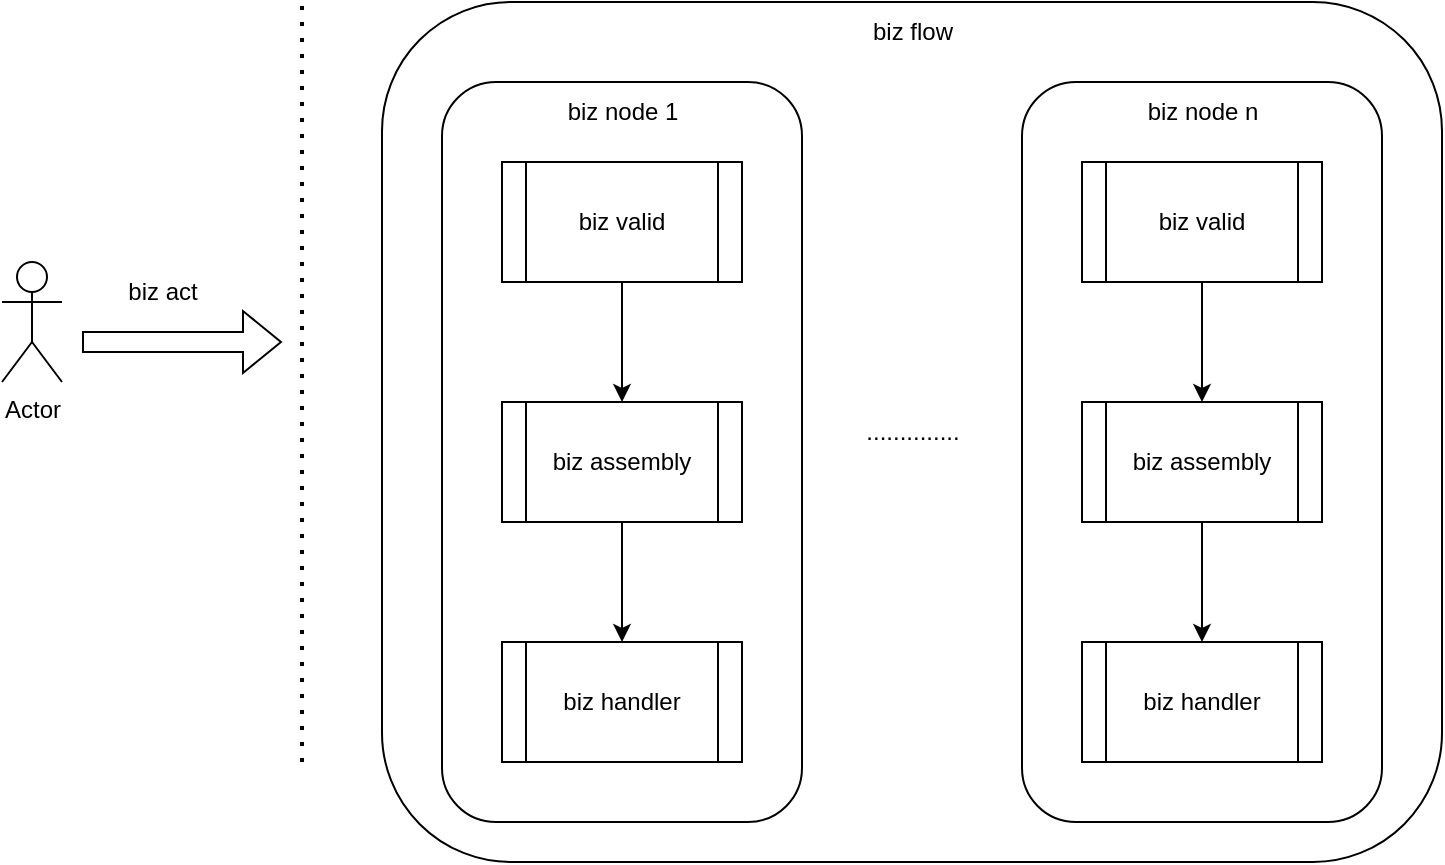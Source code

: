 <mxfile version="20.3.0" type="github">
  <diagram id="Xy2sPwQJUujVnnNuimXJ" name="第 1 页">
    <mxGraphModel dx="1845" dy="552" grid="1" gridSize="10" guides="1" tooltips="1" connect="1" arrows="1" fold="1" page="1" pageScale="1" pageWidth="827" pageHeight="1169" math="0" shadow="0">
      <root>
        <mxCell id="0" />
        <mxCell id="1" parent="0" />
        <mxCell id="zmoeTlc3mtS_28tVicmO-27" value="" style="rounded=1;whiteSpace=wrap;html=1;" vertex="1" parent="1">
          <mxGeometry x="160" y="160" width="530" height="430" as="geometry" />
        </mxCell>
        <mxCell id="zmoeTlc3mtS_28tVicmO-9" value="" style="rounded=1;whiteSpace=wrap;html=1;" vertex="1" parent="1">
          <mxGeometry x="190" y="200" width="180" height="370" as="geometry" />
        </mxCell>
        <mxCell id="zmoeTlc3mtS_28tVicmO-7" style="edgeStyle=orthogonalEdgeStyle;rounded=0;orthogonalLoop=1;jettySize=auto;html=1;exitX=0.5;exitY=1;exitDx=0;exitDy=0;" edge="1" parent="1" source="zmoeTlc3mtS_28tVicmO-2" target="zmoeTlc3mtS_28tVicmO-4">
          <mxGeometry relative="1" as="geometry" />
        </mxCell>
        <mxCell id="zmoeTlc3mtS_28tVicmO-2" value="biz valid" style="shape=process;whiteSpace=wrap;html=1;backgroundOutline=1;" vertex="1" parent="1">
          <mxGeometry x="220" y="240" width="120" height="60" as="geometry" />
        </mxCell>
        <mxCell id="zmoeTlc3mtS_28tVicmO-3" value="" style="endArrow=none;dashed=1;html=1;dashPattern=1 3;strokeWidth=2;rounded=0;" edge="1" parent="1">
          <mxGeometry width="50" height="50" relative="1" as="geometry">
            <mxPoint x="120" y="540" as="sourcePoint" />
            <mxPoint x="120" y="160" as="targetPoint" />
          </mxGeometry>
        </mxCell>
        <mxCell id="zmoeTlc3mtS_28tVicmO-8" style="edgeStyle=orthogonalEdgeStyle;rounded=0;orthogonalLoop=1;jettySize=auto;html=1;exitX=0.5;exitY=1;exitDx=0;exitDy=0;" edge="1" parent="1" source="zmoeTlc3mtS_28tVicmO-4" target="zmoeTlc3mtS_28tVicmO-5">
          <mxGeometry relative="1" as="geometry" />
        </mxCell>
        <mxCell id="zmoeTlc3mtS_28tVicmO-4" value="biz assembly" style="shape=process;whiteSpace=wrap;html=1;backgroundOutline=1;" vertex="1" parent="1">
          <mxGeometry x="220" y="360" width="120" height="60" as="geometry" />
        </mxCell>
        <mxCell id="zmoeTlc3mtS_28tVicmO-5" value="biz handler" style="shape=process;whiteSpace=wrap;html=1;backgroundOutline=1;" vertex="1" parent="1">
          <mxGeometry x="220" y="480" width="120" height="60" as="geometry" />
        </mxCell>
        <mxCell id="zmoeTlc3mtS_28tVicmO-10" value="biz node 1" style="text;html=1;align=center;verticalAlign=middle;resizable=0;points=[];autosize=1;strokeColor=none;fillColor=none;" vertex="1" parent="1">
          <mxGeometry x="240" y="200" width="80" height="30" as="geometry" />
        </mxCell>
        <mxCell id="zmoeTlc3mtS_28tVicmO-11" value="" style="rounded=1;whiteSpace=wrap;html=1;" vertex="1" parent="1">
          <mxGeometry x="480" y="200" width="180" height="370" as="geometry" />
        </mxCell>
        <mxCell id="zmoeTlc3mtS_28tVicmO-12" style="edgeStyle=orthogonalEdgeStyle;rounded=0;orthogonalLoop=1;jettySize=auto;html=1;exitX=0.5;exitY=1;exitDx=0;exitDy=0;" edge="1" parent="1" source="zmoeTlc3mtS_28tVicmO-13" target="zmoeTlc3mtS_28tVicmO-15">
          <mxGeometry relative="1" as="geometry" />
        </mxCell>
        <mxCell id="zmoeTlc3mtS_28tVicmO-13" value="biz valid" style="shape=process;whiteSpace=wrap;html=1;backgroundOutline=1;" vertex="1" parent="1">
          <mxGeometry x="510" y="240" width="120" height="60" as="geometry" />
        </mxCell>
        <mxCell id="zmoeTlc3mtS_28tVicmO-14" style="edgeStyle=orthogonalEdgeStyle;rounded=0;orthogonalLoop=1;jettySize=auto;html=1;exitX=0.5;exitY=1;exitDx=0;exitDy=0;" edge="1" parent="1" source="zmoeTlc3mtS_28tVicmO-15" target="zmoeTlc3mtS_28tVicmO-16">
          <mxGeometry relative="1" as="geometry" />
        </mxCell>
        <mxCell id="zmoeTlc3mtS_28tVicmO-15" value="biz assembly" style="shape=process;whiteSpace=wrap;html=1;backgroundOutline=1;" vertex="1" parent="1">
          <mxGeometry x="510" y="360" width="120" height="60" as="geometry" />
        </mxCell>
        <mxCell id="zmoeTlc3mtS_28tVicmO-16" value="biz handler" style="shape=process;whiteSpace=wrap;html=1;backgroundOutline=1;" vertex="1" parent="1">
          <mxGeometry x="510" y="480" width="120" height="60" as="geometry" />
        </mxCell>
        <mxCell id="zmoeTlc3mtS_28tVicmO-17" value="biz node n" style="text;html=1;align=center;verticalAlign=middle;resizable=0;points=[];autosize=1;strokeColor=none;fillColor=none;" vertex="1" parent="1">
          <mxGeometry x="530" y="200" width="80" height="30" as="geometry" />
        </mxCell>
        <mxCell id="zmoeTlc3mtS_28tVicmO-25" value=".............." style="text;html=1;align=center;verticalAlign=middle;resizable=0;points=[];autosize=1;strokeColor=none;fillColor=none;" vertex="1" parent="1">
          <mxGeometry x="390" y="360" width="70" height="30" as="geometry" />
        </mxCell>
        <mxCell id="zmoeTlc3mtS_28tVicmO-28" value="biz flow" style="text;html=1;align=center;verticalAlign=middle;resizable=0;points=[];autosize=1;strokeColor=none;fillColor=none;" vertex="1" parent="1">
          <mxGeometry x="395" y="160" width="60" height="30" as="geometry" />
        </mxCell>
        <mxCell id="zmoeTlc3mtS_28tVicmO-29" value="Actor" style="shape=umlActor;verticalLabelPosition=bottom;verticalAlign=top;html=1;outlineConnect=0;" vertex="1" parent="1">
          <mxGeometry x="-30" y="290" width="30" height="60" as="geometry" />
        </mxCell>
        <mxCell id="zmoeTlc3mtS_28tVicmO-30" value="" style="shape=flexArrow;endArrow=classic;html=1;rounded=0;" edge="1" parent="1">
          <mxGeometry width="50" height="50" relative="1" as="geometry">
            <mxPoint x="10" y="330" as="sourcePoint" />
            <mxPoint x="110" y="330" as="targetPoint" />
          </mxGeometry>
        </mxCell>
        <mxCell id="zmoeTlc3mtS_28tVicmO-31" value="biz act" style="text;html=1;align=center;verticalAlign=middle;resizable=0;points=[];autosize=1;strokeColor=none;fillColor=none;" vertex="1" parent="1">
          <mxGeometry x="20" y="290" width="60" height="30" as="geometry" />
        </mxCell>
      </root>
    </mxGraphModel>
  </diagram>
</mxfile>
